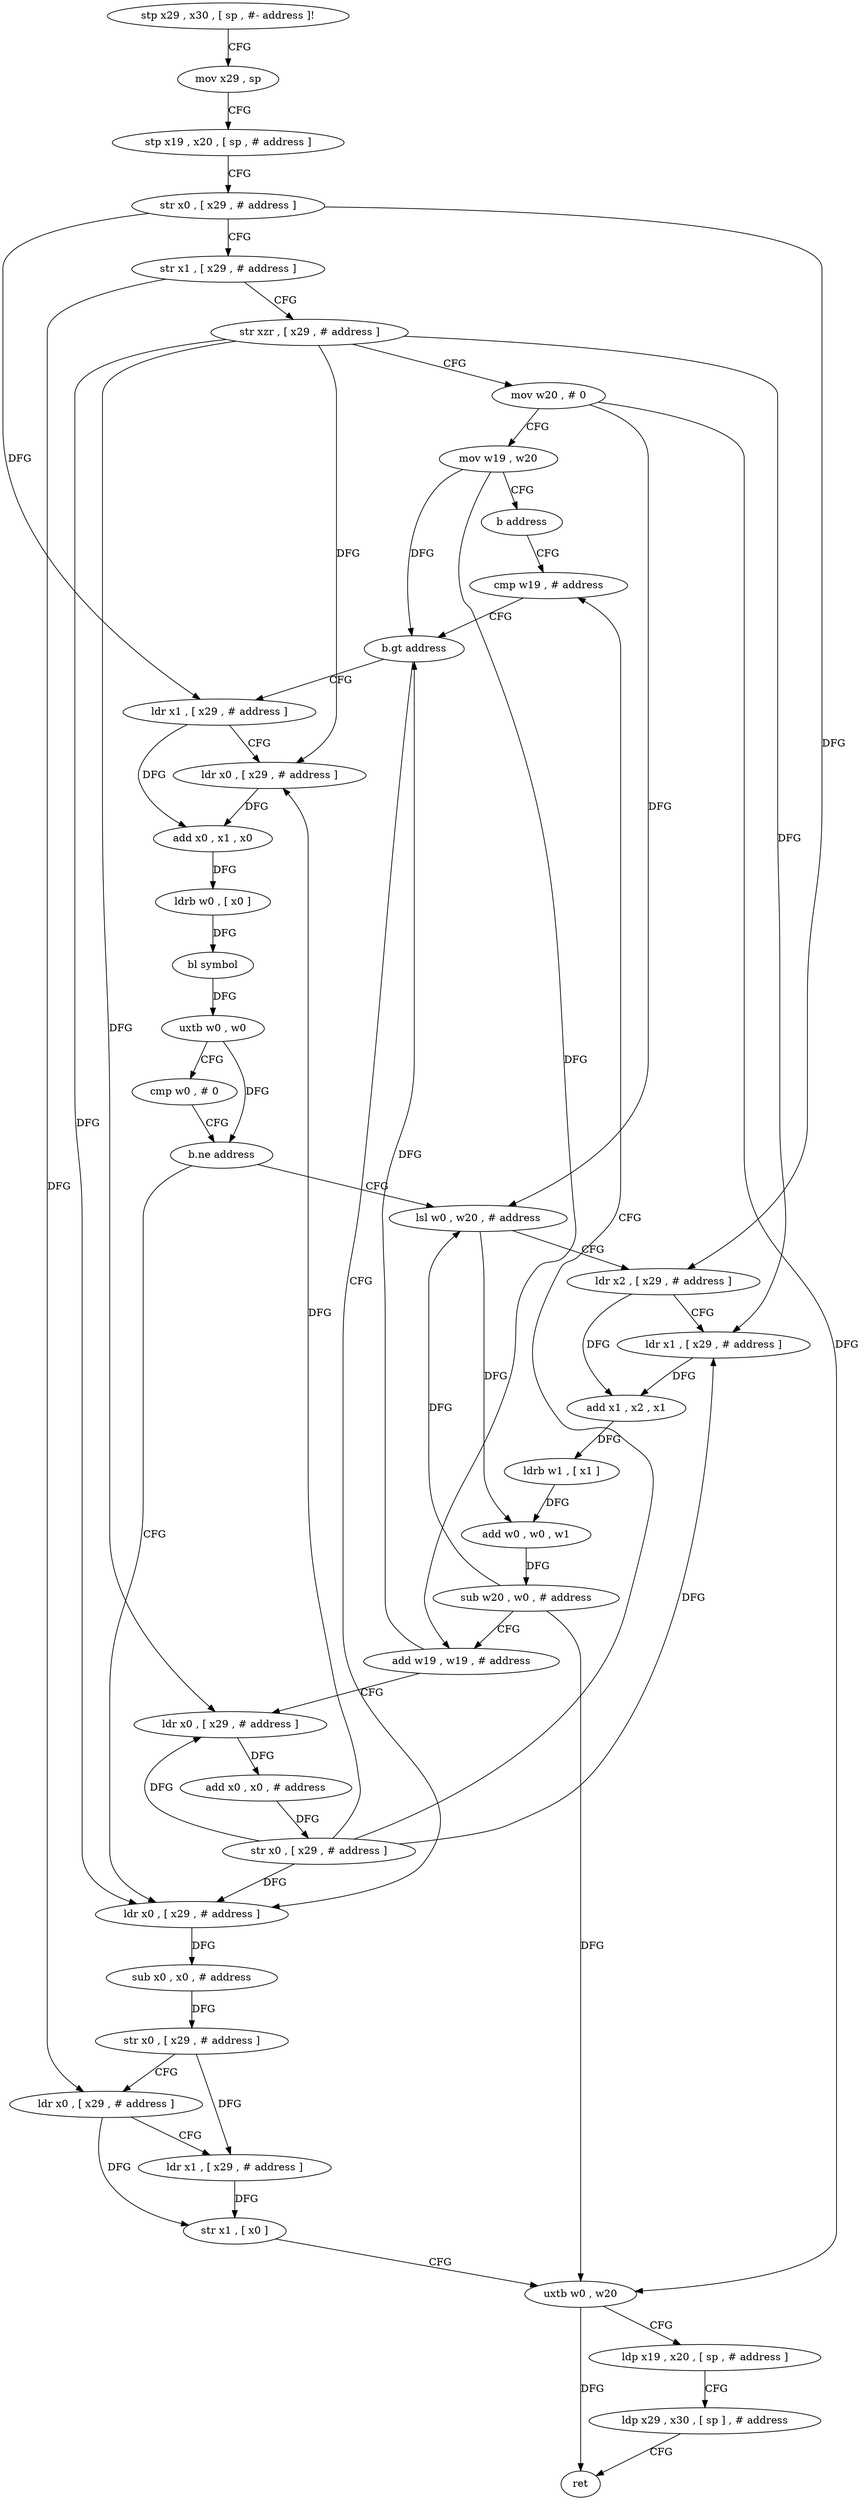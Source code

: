 digraph "func" {
"4251068" [label = "stp x29 , x30 , [ sp , #- address ]!" ]
"4251072" [label = "mov x29 , sp" ]
"4251076" [label = "stp x19 , x20 , [ sp , # address ]" ]
"4251080" [label = "str x0 , [ x29 , # address ]" ]
"4251084" [label = "str x1 , [ x29 , # address ]" ]
"4251088" [label = "str xzr , [ x29 , # address ]" ]
"4251092" [label = "mov w20 , # 0" ]
"4251096" [label = "mov w19 , w20" ]
"4251100" [label = "b address" ]
"4251148" [label = "cmp w19 , # address" ]
"4251152" [label = "b.gt address" ]
"4251188" [label = "ldr x0 , [ x29 , # address ]" ]
"4251156" [label = "ldr x1 , [ x29 , # address ]" ]
"4251192" [label = "sub x0 , x0 , # address" ]
"4251196" [label = "str x0 , [ x29 , # address ]" ]
"4251200" [label = "ldr x0 , [ x29 , # address ]" ]
"4251204" [label = "ldr x1 , [ x29 , # address ]" ]
"4251208" [label = "str x1 , [ x0 ]" ]
"4251212" [label = "uxtb w0 , w20" ]
"4251216" [label = "ldp x19 , x20 , [ sp , # address ]" ]
"4251220" [label = "ldp x29 , x30 , [ sp ] , # address" ]
"4251224" [label = "ret" ]
"4251160" [label = "ldr x0 , [ x29 , # address ]" ]
"4251164" [label = "add x0 , x1 , x0" ]
"4251168" [label = "ldrb w0 , [ x0 ]" ]
"4251172" [label = "bl symbol" ]
"4251176" [label = "uxtb w0 , w0" ]
"4251180" [label = "cmp w0 , # 0" ]
"4251184" [label = "b.ne address" ]
"4251104" [label = "lsl w0 , w20 , # address" ]
"4251108" [label = "ldr x2 , [ x29 , # address ]" ]
"4251112" [label = "ldr x1 , [ x29 , # address ]" ]
"4251116" [label = "add x1 , x2 , x1" ]
"4251120" [label = "ldrb w1 , [ x1 ]" ]
"4251124" [label = "add w0 , w0 , w1" ]
"4251128" [label = "sub w20 , w0 , # address" ]
"4251132" [label = "add w19 , w19 , # address" ]
"4251136" [label = "ldr x0 , [ x29 , # address ]" ]
"4251140" [label = "add x0 , x0 , # address" ]
"4251144" [label = "str x0 , [ x29 , # address ]" ]
"4251068" -> "4251072" [ label = "CFG" ]
"4251072" -> "4251076" [ label = "CFG" ]
"4251076" -> "4251080" [ label = "CFG" ]
"4251080" -> "4251084" [ label = "CFG" ]
"4251080" -> "4251156" [ label = "DFG" ]
"4251080" -> "4251108" [ label = "DFG" ]
"4251084" -> "4251088" [ label = "CFG" ]
"4251084" -> "4251200" [ label = "DFG" ]
"4251088" -> "4251092" [ label = "CFG" ]
"4251088" -> "4251188" [ label = "DFG" ]
"4251088" -> "4251160" [ label = "DFG" ]
"4251088" -> "4251112" [ label = "DFG" ]
"4251088" -> "4251136" [ label = "DFG" ]
"4251092" -> "4251096" [ label = "CFG" ]
"4251092" -> "4251212" [ label = "DFG" ]
"4251092" -> "4251104" [ label = "DFG" ]
"4251096" -> "4251100" [ label = "CFG" ]
"4251096" -> "4251152" [ label = "DFG" ]
"4251096" -> "4251132" [ label = "DFG" ]
"4251100" -> "4251148" [ label = "CFG" ]
"4251148" -> "4251152" [ label = "CFG" ]
"4251152" -> "4251188" [ label = "CFG" ]
"4251152" -> "4251156" [ label = "CFG" ]
"4251188" -> "4251192" [ label = "DFG" ]
"4251156" -> "4251160" [ label = "CFG" ]
"4251156" -> "4251164" [ label = "DFG" ]
"4251192" -> "4251196" [ label = "DFG" ]
"4251196" -> "4251200" [ label = "CFG" ]
"4251196" -> "4251204" [ label = "DFG" ]
"4251200" -> "4251204" [ label = "CFG" ]
"4251200" -> "4251208" [ label = "DFG" ]
"4251204" -> "4251208" [ label = "DFG" ]
"4251208" -> "4251212" [ label = "CFG" ]
"4251212" -> "4251216" [ label = "CFG" ]
"4251212" -> "4251224" [ label = "DFG" ]
"4251216" -> "4251220" [ label = "CFG" ]
"4251220" -> "4251224" [ label = "CFG" ]
"4251160" -> "4251164" [ label = "DFG" ]
"4251164" -> "4251168" [ label = "DFG" ]
"4251168" -> "4251172" [ label = "DFG" ]
"4251172" -> "4251176" [ label = "DFG" ]
"4251176" -> "4251180" [ label = "CFG" ]
"4251176" -> "4251184" [ label = "DFG" ]
"4251180" -> "4251184" [ label = "CFG" ]
"4251184" -> "4251104" [ label = "CFG" ]
"4251184" -> "4251188" [ label = "CFG" ]
"4251104" -> "4251108" [ label = "CFG" ]
"4251104" -> "4251124" [ label = "DFG" ]
"4251108" -> "4251112" [ label = "CFG" ]
"4251108" -> "4251116" [ label = "DFG" ]
"4251112" -> "4251116" [ label = "DFG" ]
"4251116" -> "4251120" [ label = "DFG" ]
"4251120" -> "4251124" [ label = "DFG" ]
"4251124" -> "4251128" [ label = "DFG" ]
"4251128" -> "4251132" [ label = "CFG" ]
"4251128" -> "4251212" [ label = "DFG" ]
"4251128" -> "4251104" [ label = "DFG" ]
"4251132" -> "4251136" [ label = "CFG" ]
"4251132" -> "4251152" [ label = "DFG" ]
"4251136" -> "4251140" [ label = "DFG" ]
"4251140" -> "4251144" [ label = "DFG" ]
"4251144" -> "4251148" [ label = "CFG" ]
"4251144" -> "4251188" [ label = "DFG" ]
"4251144" -> "4251160" [ label = "DFG" ]
"4251144" -> "4251112" [ label = "DFG" ]
"4251144" -> "4251136" [ label = "DFG" ]
}
